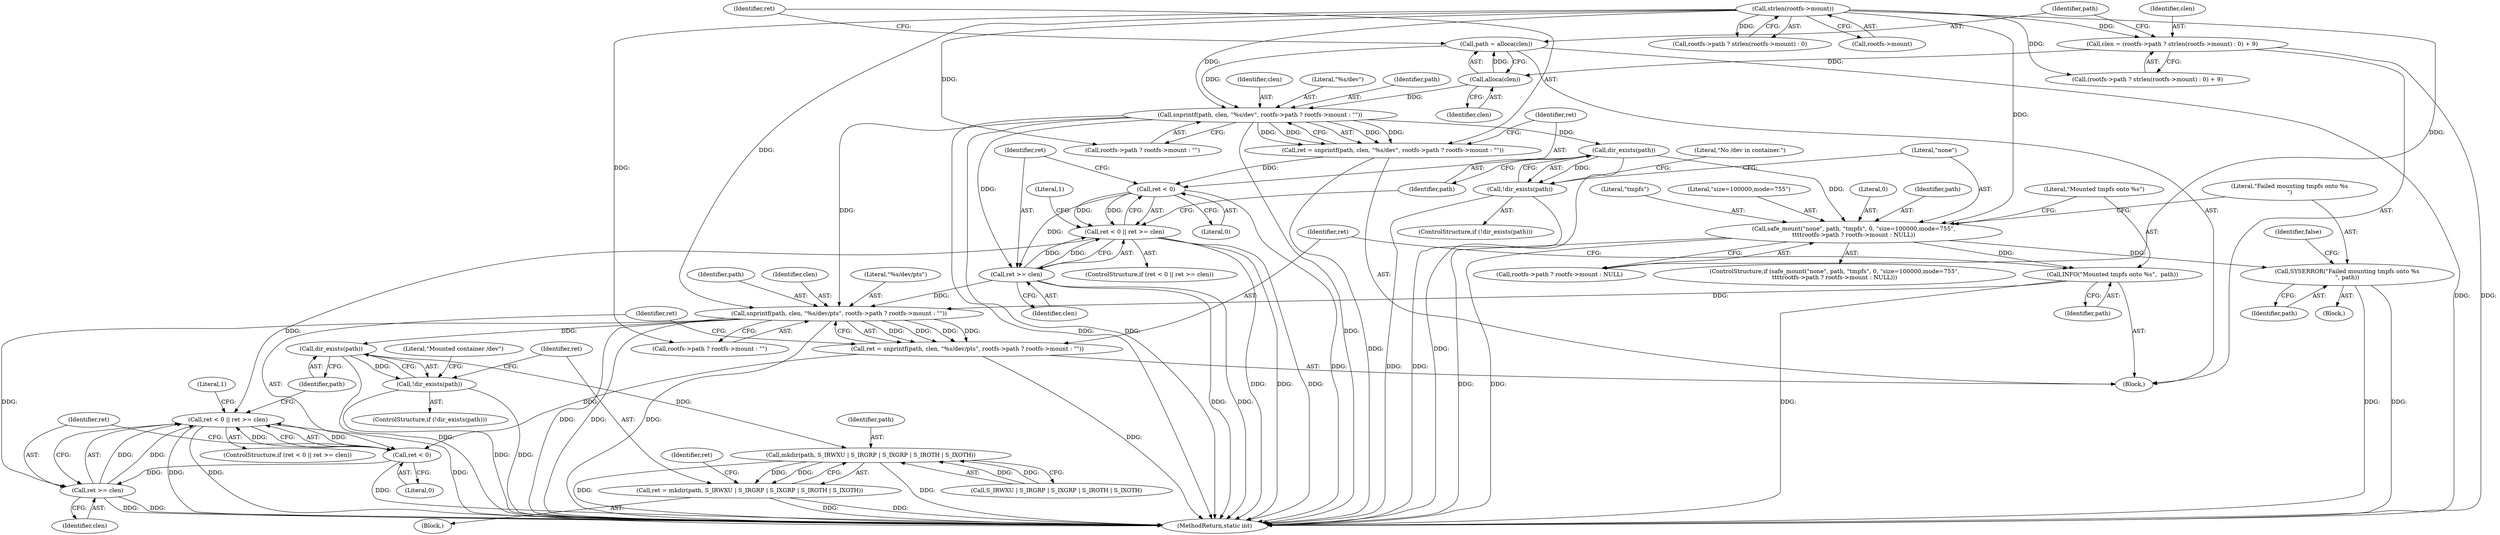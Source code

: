 digraph "0_lxc_592fd47a6245508b79fe6ac819fe6d3b2c1289be_4@pointer" {
"1000131" [label="(Call,snprintf(path, clen, \"%s/dev\", rootfs->path ? rootfs->mount : \"\"))"];
"1000125" [label="(Call,path = alloca(clen))"];
"1000127" [label="(Call,alloca(clen))"];
"1000112" [label="(Call,clen = (rootfs->path ? strlen(rootfs->mount) : 0) + 9)"];
"1000119" [label="(Call,strlen(rootfs->mount))"];
"1000129" [label="(Call,ret = snprintf(path, clen, \"%s/dev\", rootfs->path ? rootfs->mount : \"\"))"];
"1000145" [label="(Call,ret < 0)"];
"1000144" [label="(Call,ret < 0 || ret >= clen)"];
"1000204" [label="(Call,ret < 0 || ret >= clen)"];
"1000148" [label="(Call,ret >= clen)"];
"1000191" [label="(Call,snprintf(path, clen, \"%s/dev/pts\", rootfs->path ? rootfs->mount : \"\"))"];
"1000189" [label="(Call,ret = snprintf(path, clen, \"%s/dev/pts\", rootfs->path ? rootfs->mount : \"\"))"];
"1000205" [label="(Call,ret < 0)"];
"1000208" [label="(Call,ret >= clen)"];
"1000216" [label="(Call,dir_exists(path))"];
"1000215" [label="(Call,!dir_exists(path))"];
"1000221" [label="(Call,mkdir(path, S_IRWXU | S_IRGRP | S_IXGRP | S_IROTH | S_IXOTH))"];
"1000219" [label="(Call,ret = mkdir(path, S_IRWXU | S_IRGRP | S_IXGRP | S_IROTH | S_IXOTH))"];
"1000156" [label="(Call,dir_exists(path))"];
"1000155" [label="(Call,!dir_exists(path))"];
"1000166" [label="(Call,safe_mount(\"none\", path, \"tmpfs\", 0, \"size=100000,mode=755\",\n\t\t\t\trootfs->path ? rootfs->mount : NULL))"];
"1000181" [label="(Call,SYSERROR(\"Failed mounting tmpfs onto %s\n\", path))"];
"1000186" [label="(Call,INFO(\"Mounted tmpfs onto %s\",  path))"];
"1000157" [label="(Identifier,path)"];
"1000222" [label="(Identifier,path)"];
"1000180" [label="(Block,)"];
"1000190" [label="(Identifier,ret)"];
"1000127" [label="(Call,alloca(clen))"];
"1000112" [label="(Call,clen = (rootfs->path ? strlen(rootfs->mount) : 0) + 9)"];
"1000241" [label="(Literal,\"Mounted container /dev\")"];
"1000170" [label="(Literal,0)"];
"1000188" [label="(Identifier,path)"];
"1000192" [label="(Identifier,path)"];
"1000155" [label="(Call,!dir_exists(path))"];
"1000209" [label="(Identifier,ret)"];
"1000144" [label="(Call,ret < 0 || ret >= clen)"];
"1000148" [label="(Call,ret >= clen)"];
"1000129" [label="(Call,ret = snprintf(path, clen, \"%s/dev\", rootfs->path ? rootfs->mount : \"\"))"];
"1000187" [label="(Literal,\"Mounted tmpfs onto %s\")"];
"1000126" [label="(Identifier,path)"];
"1000114" [label="(Call,(rootfs->path ? strlen(rootfs->mount) : 0) + 9)"];
"1000193" [label="(Identifier,clen)"];
"1000205" [label="(Call,ret < 0)"];
"1000168" [label="(Identifier,path)"];
"1000183" [label="(Identifier,path)"];
"1000219" [label="(Call,ret = mkdir(path, S_IRWXU | S_IRGRP | S_IXGRP | S_IROTH | S_IXOTH))"];
"1000125" [label="(Call,path = alloca(clen))"];
"1000194" [label="(Literal,\"%s/dev/pts\")"];
"1000186" [label="(Call,INFO(\"Mounted tmpfs onto %s\",  path))"];
"1000218" [label="(Block,)"];
"1000207" [label="(Literal,0)"];
"1000221" [label="(Call,mkdir(path, S_IRWXU | S_IRGRP | S_IXGRP | S_IROTH | S_IXOTH))"];
"1000113" [label="(Identifier,clen)"];
"1000214" [label="(ControlStructure,if (!dir_exists(path)))"];
"1000169" [label="(Literal,\"tmpfs\")"];
"1000181" [label="(Call,SYSERROR(\"Failed mounting tmpfs onto %s\n\", path))"];
"1000223" [label="(Call,S_IRWXU | S_IRGRP | S_IXGRP | S_IROTH | S_IXOTH)"];
"1000208" [label="(Call,ret >= clen)"];
"1000185" [label="(Identifier,false)"];
"1000206" [label="(Identifier,ret)"];
"1000133" [label="(Identifier,clen)"];
"1000119" [label="(Call,strlen(rootfs->mount))"];
"1000134" [label="(Literal,\"%s/dev\")"];
"1000115" [label="(Call,rootfs->path ? strlen(rootfs->mount) : 0)"];
"1000166" [label="(Call,safe_mount(\"none\", path, \"tmpfs\", 0, \"size=100000,mode=755\",\n\t\t\t\trootfs->path ? rootfs->mount : NULL))"];
"1000189" [label="(Call,ret = snprintf(path, clen, \"%s/dev/pts\", rootfs->path ? rootfs->mount : \"\"))"];
"1000149" [label="(Identifier,ret)"];
"1000128" [label="(Identifier,clen)"];
"1000135" [label="(Call,rootfs->path ? rootfs->mount : \"\")"];
"1000217" [label="(Identifier,path)"];
"1000204" [label="(Call,ret < 0 || ret >= clen)"];
"1000154" [label="(ControlStructure,if (!dir_exists(path)))"];
"1000172" [label="(Call,rootfs->path ? rootfs->mount : NULL)"];
"1000203" [label="(ControlStructure,if (ret < 0 || ret >= clen))"];
"1000210" [label="(Identifier,clen)"];
"1000165" [label="(ControlStructure,if (safe_mount(\"none\", path, \"tmpfs\", 0, \"size=100000,mode=755\",\n\t\t\t\trootfs->path ? rootfs->mount : NULL)))"];
"1000195" [label="(Call,rootfs->path ? rootfs->mount : \"\")"];
"1000215" [label="(Call,!dir_exists(path))"];
"1000120" [label="(Call,rootfs->mount)"];
"1000171" [label="(Literal,\"size=100000,mode=755\")"];
"1000143" [label="(ControlStructure,if (ret < 0 || ret >= clen))"];
"1000182" [label="(Literal,\"Failed mounting tmpfs onto %s\n\")"];
"1000150" [label="(Identifier,clen)"];
"1000106" [label="(Block,)"];
"1000156" [label="(Call,dir_exists(path))"];
"1000167" [label="(Literal,\"none\")"];
"1000145" [label="(Call,ret < 0)"];
"1000191" [label="(Call,snprintf(path, clen, \"%s/dev/pts\", rootfs->path ? rootfs->mount : \"\"))"];
"1000147" [label="(Literal,0)"];
"1000132" [label="(Identifier,path)"];
"1000220" [label="(Identifier,ret)"];
"1000160" [label="(Literal,\"No /dev in container.\")"];
"1000130" [label="(Identifier,ret)"];
"1000153" [label="(Literal,1)"];
"1000146" [label="(Identifier,ret)"];
"1000216" [label="(Call,dir_exists(path))"];
"1000213" [label="(Literal,1)"];
"1000244" [label="(MethodReturn,static int)"];
"1000233" [label="(Identifier,ret)"];
"1000131" [label="(Call,snprintf(path, clen, \"%s/dev\", rootfs->path ? rootfs->mount : \"\"))"];
"1000131" -> "1000129"  [label="AST: "];
"1000131" -> "1000135"  [label="CFG: "];
"1000132" -> "1000131"  [label="AST: "];
"1000133" -> "1000131"  [label="AST: "];
"1000134" -> "1000131"  [label="AST: "];
"1000135" -> "1000131"  [label="AST: "];
"1000129" -> "1000131"  [label="CFG: "];
"1000131" -> "1000244"  [label="DDG: "];
"1000131" -> "1000244"  [label="DDG: "];
"1000131" -> "1000244"  [label="DDG: "];
"1000131" -> "1000129"  [label="DDG: "];
"1000131" -> "1000129"  [label="DDG: "];
"1000131" -> "1000129"  [label="DDG: "];
"1000131" -> "1000129"  [label="DDG: "];
"1000125" -> "1000131"  [label="DDG: "];
"1000127" -> "1000131"  [label="DDG: "];
"1000119" -> "1000131"  [label="DDG: "];
"1000131" -> "1000148"  [label="DDG: "];
"1000131" -> "1000156"  [label="DDG: "];
"1000131" -> "1000191"  [label="DDG: "];
"1000125" -> "1000106"  [label="AST: "];
"1000125" -> "1000127"  [label="CFG: "];
"1000126" -> "1000125"  [label="AST: "];
"1000127" -> "1000125"  [label="AST: "];
"1000130" -> "1000125"  [label="CFG: "];
"1000125" -> "1000244"  [label="DDG: "];
"1000127" -> "1000125"  [label="DDG: "];
"1000127" -> "1000128"  [label="CFG: "];
"1000128" -> "1000127"  [label="AST: "];
"1000112" -> "1000127"  [label="DDG: "];
"1000112" -> "1000106"  [label="AST: "];
"1000112" -> "1000114"  [label="CFG: "];
"1000113" -> "1000112"  [label="AST: "];
"1000114" -> "1000112"  [label="AST: "];
"1000126" -> "1000112"  [label="CFG: "];
"1000112" -> "1000244"  [label="DDG: "];
"1000119" -> "1000112"  [label="DDG: "];
"1000119" -> "1000115"  [label="AST: "];
"1000119" -> "1000120"  [label="CFG: "];
"1000120" -> "1000119"  [label="AST: "];
"1000115" -> "1000119"  [label="CFG: "];
"1000119" -> "1000114"  [label="DDG: "];
"1000119" -> "1000115"  [label="DDG: "];
"1000119" -> "1000135"  [label="DDG: "];
"1000119" -> "1000166"  [label="DDG: "];
"1000119" -> "1000172"  [label="DDG: "];
"1000119" -> "1000191"  [label="DDG: "];
"1000119" -> "1000195"  [label="DDG: "];
"1000129" -> "1000106"  [label="AST: "];
"1000130" -> "1000129"  [label="AST: "];
"1000146" -> "1000129"  [label="CFG: "];
"1000129" -> "1000244"  [label="DDG: "];
"1000129" -> "1000145"  [label="DDG: "];
"1000145" -> "1000144"  [label="AST: "];
"1000145" -> "1000147"  [label="CFG: "];
"1000146" -> "1000145"  [label="AST: "];
"1000147" -> "1000145"  [label="AST: "];
"1000149" -> "1000145"  [label="CFG: "];
"1000144" -> "1000145"  [label="CFG: "];
"1000145" -> "1000244"  [label="DDG: "];
"1000145" -> "1000144"  [label="DDG: "];
"1000145" -> "1000144"  [label="DDG: "];
"1000145" -> "1000148"  [label="DDG: "];
"1000144" -> "1000143"  [label="AST: "];
"1000144" -> "1000148"  [label="CFG: "];
"1000148" -> "1000144"  [label="AST: "];
"1000153" -> "1000144"  [label="CFG: "];
"1000157" -> "1000144"  [label="CFG: "];
"1000144" -> "1000244"  [label="DDG: "];
"1000144" -> "1000244"  [label="DDG: "];
"1000144" -> "1000244"  [label="DDG: "];
"1000148" -> "1000144"  [label="DDG: "];
"1000148" -> "1000144"  [label="DDG: "];
"1000144" -> "1000204"  [label="DDG: "];
"1000204" -> "1000203"  [label="AST: "];
"1000204" -> "1000205"  [label="CFG: "];
"1000204" -> "1000208"  [label="CFG: "];
"1000205" -> "1000204"  [label="AST: "];
"1000208" -> "1000204"  [label="AST: "];
"1000213" -> "1000204"  [label="CFG: "];
"1000217" -> "1000204"  [label="CFG: "];
"1000204" -> "1000244"  [label="DDG: "];
"1000204" -> "1000244"  [label="DDG: "];
"1000204" -> "1000244"  [label="DDG: "];
"1000205" -> "1000204"  [label="DDG: "];
"1000205" -> "1000204"  [label="DDG: "];
"1000208" -> "1000204"  [label="DDG: "];
"1000208" -> "1000204"  [label="DDG: "];
"1000148" -> "1000150"  [label="CFG: "];
"1000149" -> "1000148"  [label="AST: "];
"1000150" -> "1000148"  [label="AST: "];
"1000148" -> "1000244"  [label="DDG: "];
"1000148" -> "1000244"  [label="DDG: "];
"1000148" -> "1000191"  [label="DDG: "];
"1000191" -> "1000189"  [label="AST: "];
"1000191" -> "1000195"  [label="CFG: "];
"1000192" -> "1000191"  [label="AST: "];
"1000193" -> "1000191"  [label="AST: "];
"1000194" -> "1000191"  [label="AST: "];
"1000195" -> "1000191"  [label="AST: "];
"1000189" -> "1000191"  [label="CFG: "];
"1000191" -> "1000244"  [label="DDG: "];
"1000191" -> "1000244"  [label="DDG: "];
"1000191" -> "1000244"  [label="DDG: "];
"1000191" -> "1000189"  [label="DDG: "];
"1000191" -> "1000189"  [label="DDG: "];
"1000191" -> "1000189"  [label="DDG: "];
"1000191" -> "1000189"  [label="DDG: "];
"1000186" -> "1000191"  [label="DDG: "];
"1000191" -> "1000208"  [label="DDG: "];
"1000191" -> "1000216"  [label="DDG: "];
"1000189" -> "1000106"  [label="AST: "];
"1000190" -> "1000189"  [label="AST: "];
"1000206" -> "1000189"  [label="CFG: "];
"1000189" -> "1000244"  [label="DDG: "];
"1000189" -> "1000205"  [label="DDG: "];
"1000205" -> "1000207"  [label="CFG: "];
"1000206" -> "1000205"  [label="AST: "];
"1000207" -> "1000205"  [label="AST: "];
"1000209" -> "1000205"  [label="CFG: "];
"1000205" -> "1000244"  [label="DDG: "];
"1000205" -> "1000208"  [label="DDG: "];
"1000208" -> "1000210"  [label="CFG: "];
"1000209" -> "1000208"  [label="AST: "];
"1000210" -> "1000208"  [label="AST: "];
"1000208" -> "1000244"  [label="DDG: "];
"1000208" -> "1000244"  [label="DDG: "];
"1000216" -> "1000215"  [label="AST: "];
"1000216" -> "1000217"  [label="CFG: "];
"1000217" -> "1000216"  [label="AST: "];
"1000215" -> "1000216"  [label="CFG: "];
"1000216" -> "1000244"  [label="DDG: "];
"1000216" -> "1000215"  [label="DDG: "];
"1000216" -> "1000221"  [label="DDG: "];
"1000215" -> "1000214"  [label="AST: "];
"1000220" -> "1000215"  [label="CFG: "];
"1000241" -> "1000215"  [label="CFG: "];
"1000215" -> "1000244"  [label="DDG: "];
"1000215" -> "1000244"  [label="DDG: "];
"1000221" -> "1000219"  [label="AST: "];
"1000221" -> "1000223"  [label="CFG: "];
"1000222" -> "1000221"  [label="AST: "];
"1000223" -> "1000221"  [label="AST: "];
"1000219" -> "1000221"  [label="CFG: "];
"1000221" -> "1000244"  [label="DDG: "];
"1000221" -> "1000244"  [label="DDG: "];
"1000221" -> "1000219"  [label="DDG: "];
"1000221" -> "1000219"  [label="DDG: "];
"1000223" -> "1000221"  [label="DDG: "];
"1000223" -> "1000221"  [label="DDG: "];
"1000219" -> "1000218"  [label="AST: "];
"1000220" -> "1000219"  [label="AST: "];
"1000233" -> "1000219"  [label="CFG: "];
"1000219" -> "1000244"  [label="DDG: "];
"1000219" -> "1000244"  [label="DDG: "];
"1000156" -> "1000155"  [label="AST: "];
"1000156" -> "1000157"  [label="CFG: "];
"1000157" -> "1000156"  [label="AST: "];
"1000155" -> "1000156"  [label="CFG: "];
"1000156" -> "1000244"  [label="DDG: "];
"1000156" -> "1000155"  [label="DDG: "];
"1000156" -> "1000166"  [label="DDG: "];
"1000155" -> "1000154"  [label="AST: "];
"1000160" -> "1000155"  [label="CFG: "];
"1000167" -> "1000155"  [label="CFG: "];
"1000155" -> "1000244"  [label="DDG: "];
"1000155" -> "1000244"  [label="DDG: "];
"1000166" -> "1000165"  [label="AST: "];
"1000166" -> "1000172"  [label="CFG: "];
"1000167" -> "1000166"  [label="AST: "];
"1000168" -> "1000166"  [label="AST: "];
"1000169" -> "1000166"  [label="AST: "];
"1000170" -> "1000166"  [label="AST: "];
"1000171" -> "1000166"  [label="AST: "];
"1000172" -> "1000166"  [label="AST: "];
"1000182" -> "1000166"  [label="CFG: "];
"1000187" -> "1000166"  [label="CFG: "];
"1000166" -> "1000244"  [label="DDG: "];
"1000166" -> "1000244"  [label="DDG: "];
"1000166" -> "1000181"  [label="DDG: "];
"1000166" -> "1000186"  [label="DDG: "];
"1000181" -> "1000180"  [label="AST: "];
"1000181" -> "1000183"  [label="CFG: "];
"1000182" -> "1000181"  [label="AST: "];
"1000183" -> "1000181"  [label="AST: "];
"1000185" -> "1000181"  [label="CFG: "];
"1000181" -> "1000244"  [label="DDG: "];
"1000181" -> "1000244"  [label="DDG: "];
"1000186" -> "1000106"  [label="AST: "];
"1000186" -> "1000188"  [label="CFG: "];
"1000187" -> "1000186"  [label="AST: "];
"1000188" -> "1000186"  [label="AST: "];
"1000190" -> "1000186"  [label="CFG: "];
"1000186" -> "1000244"  [label="DDG: "];
}
